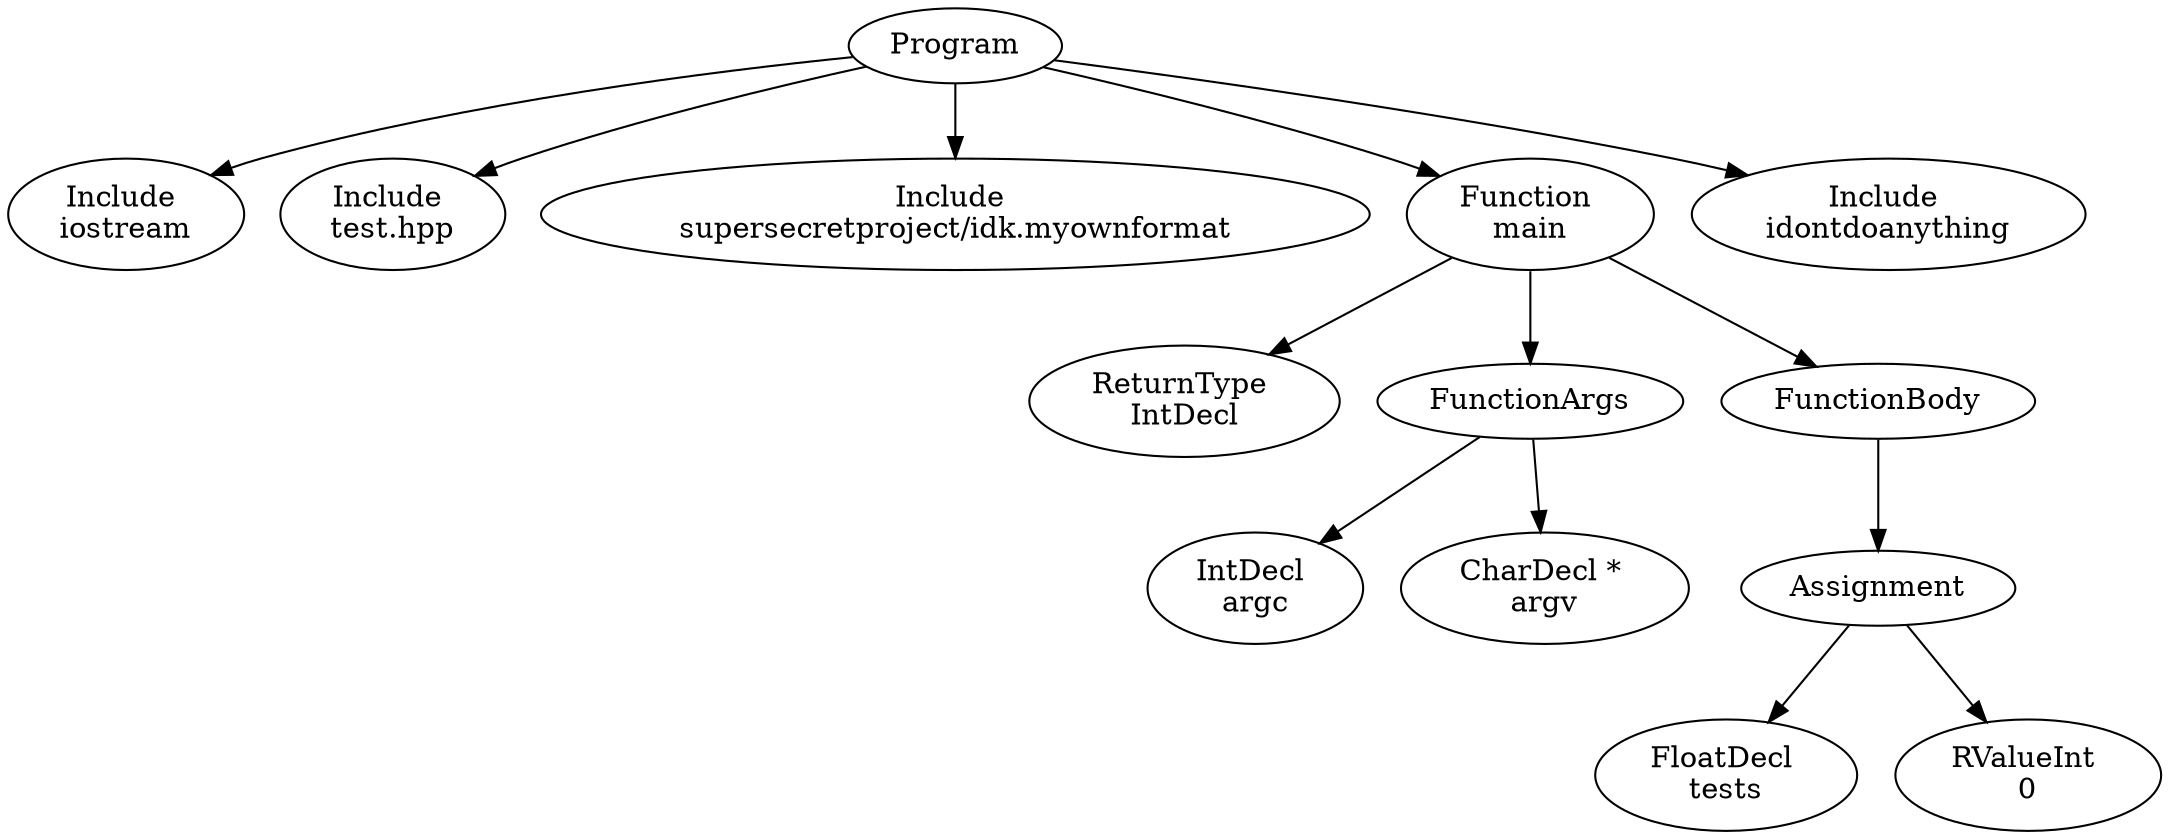 digraph AST {
5 [label="Program"];
6 [label="Include \niostream"];
7 [label="Include \ntest.hpp"];
8 [label="Include \nsupersecretproject/idk.myownformat"];
9 [label="Function \nmain"];
10 [label="ReturnType \nIntDecl"];
11 [label="FunctionArgs"];
12 [label="IntDecl \nargc"];
13 [label="CharDecl * \nargv"];
11 -> 12;
11 -> 13;
14 [label="FunctionBody"];
15 [label="Assignment"];
16 [label="FloatDecl \ntests"];
17 [label="RValueInt \n0"];
15 -> 16;
15 -> 17;
14 -> 15;
9 -> 10;
9 -> 11;
9 -> 14;
18 [label="Include \nidontdoanything"];
5 -> 6;
5 -> 7;
5 -> 8;
5 -> 9;
5 -> 18;
}